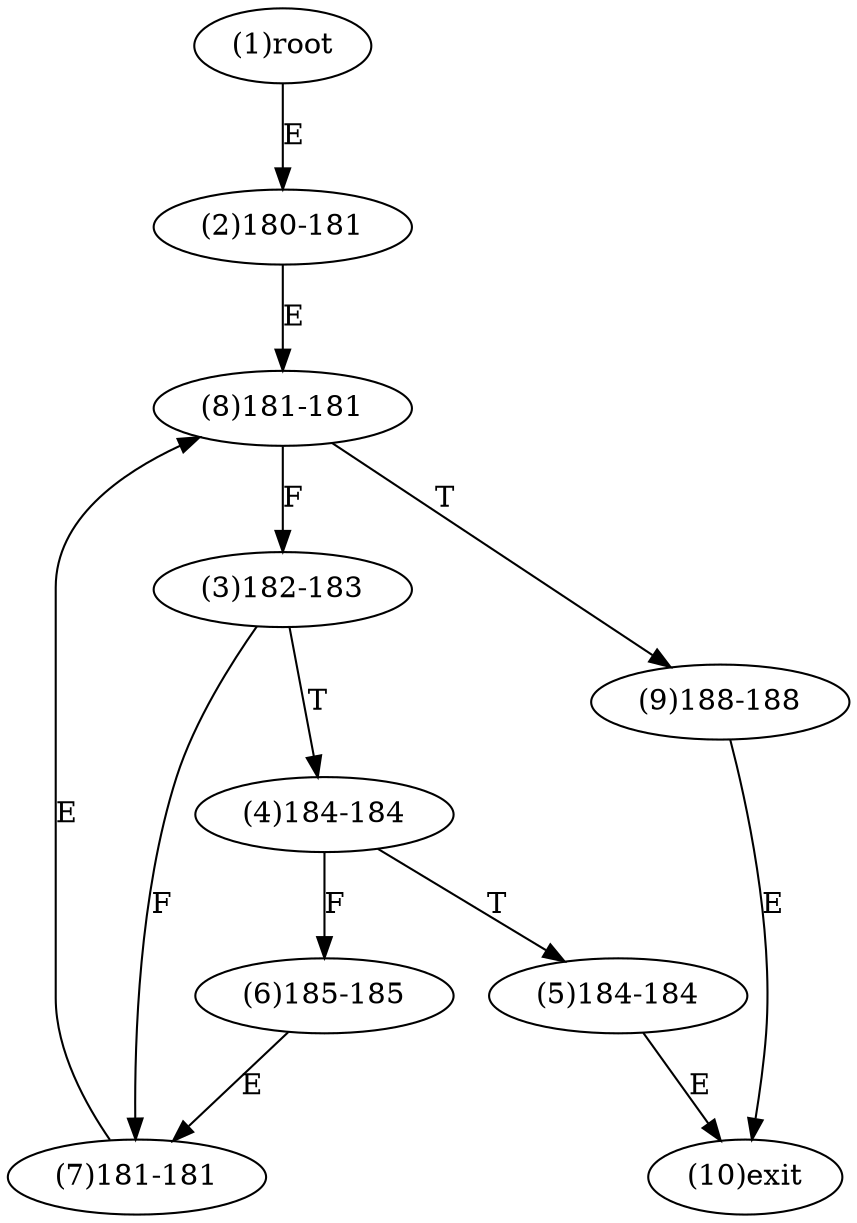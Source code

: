 digraph "" { 
1[ label="(1)root"];
2[ label="(2)180-181"];
3[ label="(3)182-183"];
4[ label="(4)184-184"];
5[ label="(5)184-184"];
6[ label="(6)185-185"];
7[ label="(7)181-181"];
8[ label="(8)181-181"];
9[ label="(9)188-188"];
10[ label="(10)exit"];
1->2[ label="E"];
2->8[ label="E"];
3->7[ label="F"];
3->4[ label="T"];
4->6[ label="F"];
4->5[ label="T"];
5->10[ label="E"];
6->7[ label="E"];
7->8[ label="E"];
8->3[ label="F"];
8->9[ label="T"];
9->10[ label="E"];
}